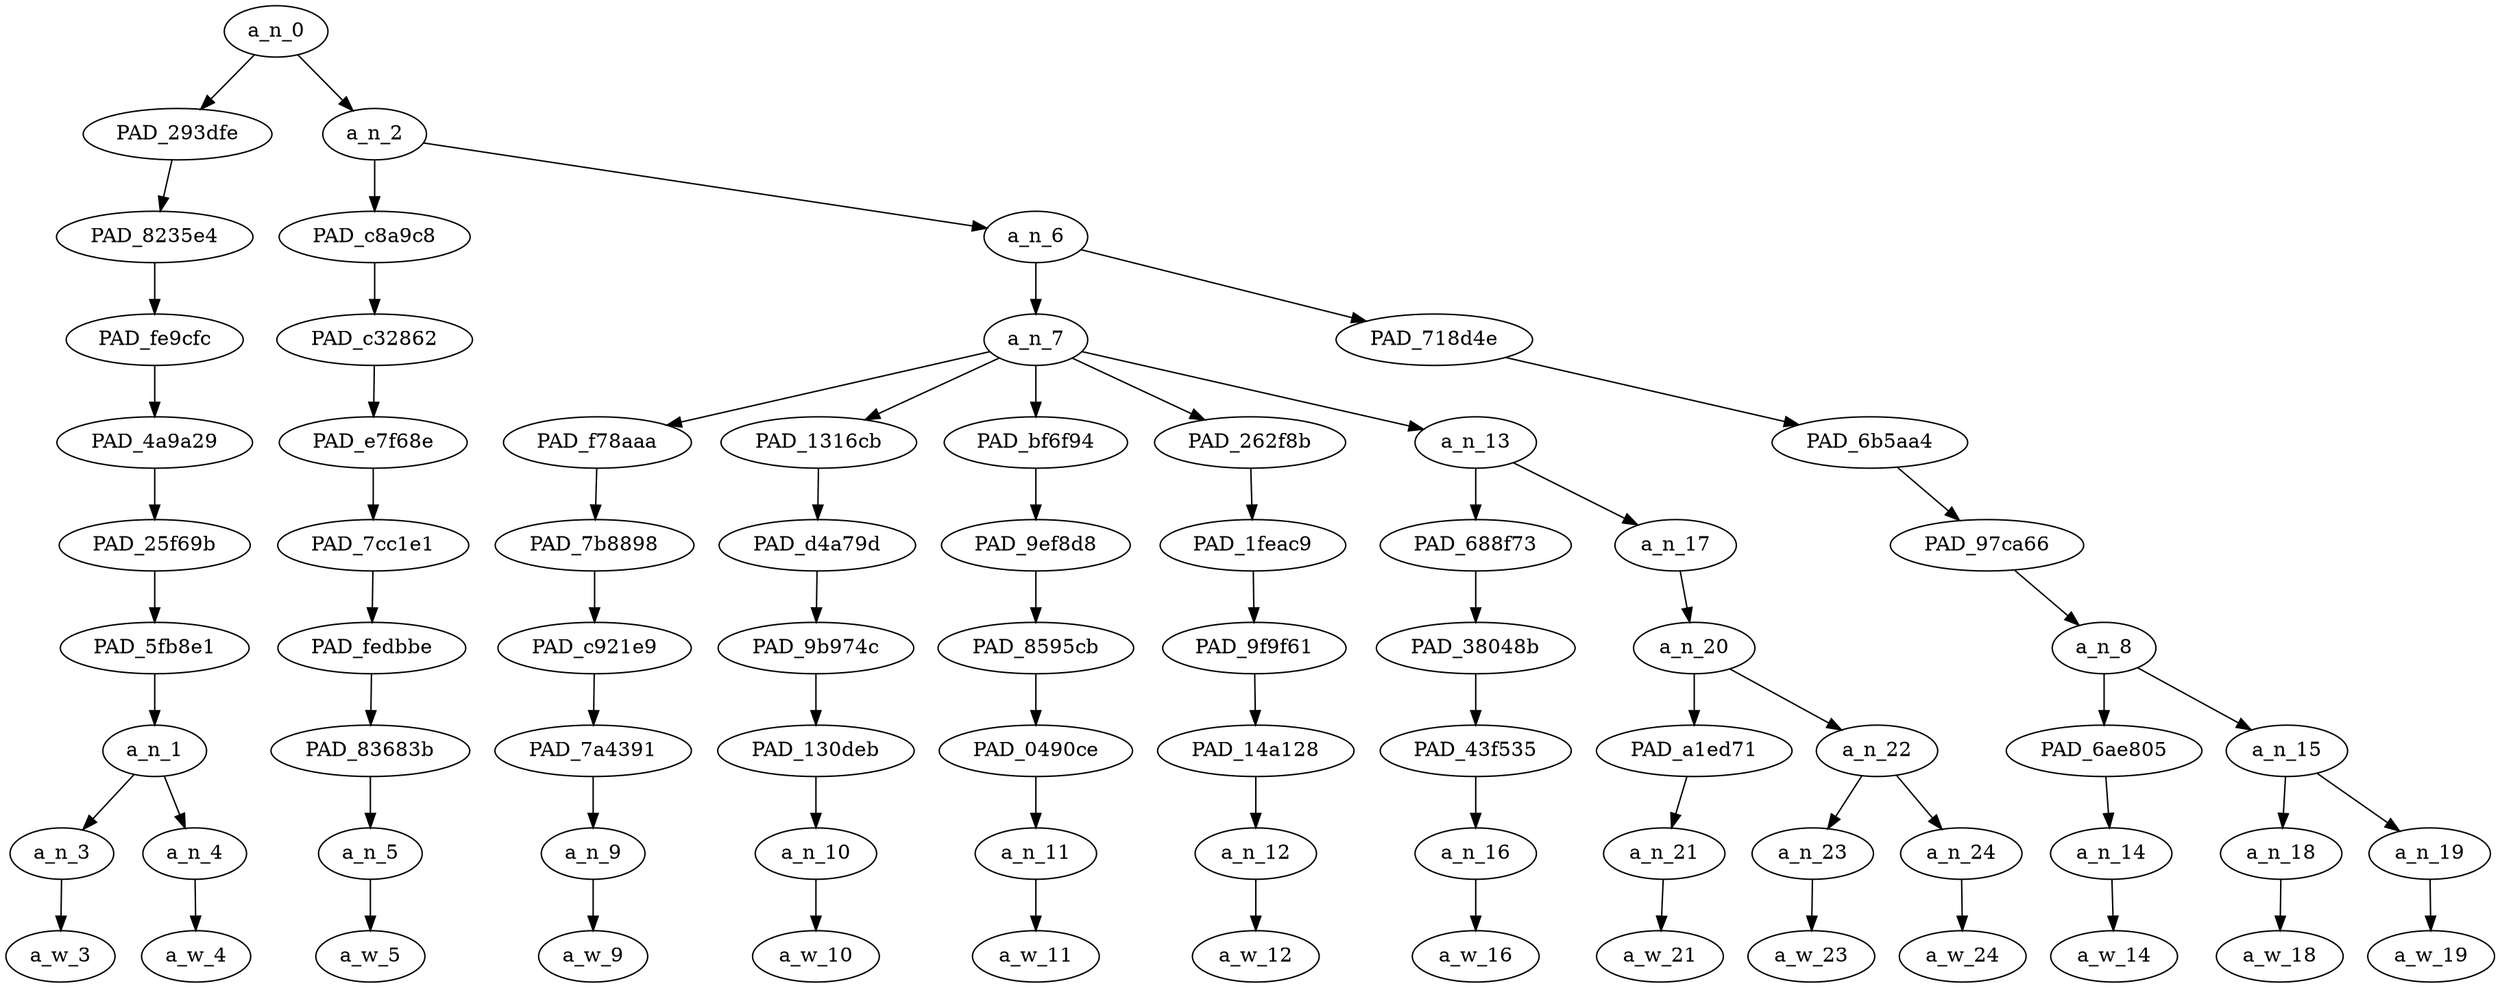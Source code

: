 strict digraph "" {
	a_n_0	[div_dir=1,
		index=0,
		level=9,
		pos="2.865625,9!",
		text_span="[0, 1, 2, 3, 4, 5, 6, 7, 8, 9, 10, 11, 12, 13]",
		value=1.00000002];
	PAD_293dfe	[div_dir=1,
		index=0,
		level=8,
		pos="0.5,8!",
		text_span="[0, 1]",
		value=0.17864524];
	a_n_0 -> PAD_293dfe;
	a_n_2	[div_dir=1,
		index=1,
		level=8,
		pos="5.23125,8!",
		text_span="[2, 3, 4, 5, 6, 7, 8, 9, 10, 11, 12, 13]",
		value=0.81977259];
	a_n_0 -> a_n_2;
	PAD_8235e4	[div_dir=1,
		index=0,
		level=7,
		pos="0.5,7!",
		text_span="[0, 1]",
		value=0.17864524];
	PAD_293dfe -> PAD_8235e4;
	PAD_fe9cfc	[div_dir=1,
		index=0,
		level=6,
		pos="0.5,6!",
		text_span="[0, 1]",
		value=0.17864524];
	PAD_8235e4 -> PAD_fe9cfc;
	PAD_4a9a29	[div_dir=1,
		index=0,
		level=5,
		pos="0.5,5!",
		text_span="[0, 1]",
		value=0.17864524];
	PAD_fe9cfc -> PAD_4a9a29;
	PAD_25f69b	[div_dir=1,
		index=0,
		level=4,
		pos="0.5,4!",
		text_span="[0, 1]",
		value=0.17864524];
	PAD_4a9a29 -> PAD_25f69b;
	PAD_5fb8e1	[div_dir=1,
		index=0,
		level=3,
		pos="0.5,3!",
		text_span="[0, 1]",
		value=0.17864524];
	PAD_25f69b -> PAD_5fb8e1;
	a_n_1	[div_dir=1,
		index=0,
		level=2,
		pos="0.5,2!",
		text_span="[0, 1]",
		value=0.17864524];
	PAD_5fb8e1 -> a_n_1;
	a_n_3	[div_dir=1,
		index=0,
		level=1,
		pos="0.0,1!",
		text_span="[0]",
		value=0.07625628];
	a_n_1 -> a_n_3;
	a_n_4	[div_dir=1,
		index=1,
		level=1,
		pos="1.0,1!",
		text_span="[1]",
		value=0.10165704];
	a_n_1 -> a_n_4;
	a_w_3	[div_dir=0,
		index=0,
		level=0,
		pos="0,0!",
		text_span="[0]",
		value=my];
	a_n_3 -> a_w_3;
	a_w_4	[div_dir=0,
		index=1,
		level=0,
		pos="1,0!",
		text_span="[1]",
		value=cat];
	a_n_4 -> a_w_4;
	PAD_c8a9c8	[div_dir=-1,
		index=1,
		level=7,
		pos="2.0,7!",
		text_span="[2]",
		value=0.05547429];
	a_n_2 -> PAD_c8a9c8;
	a_n_6	[div_dir=1,
		index=2,
		level=7,
		pos="8.4625,7!",
		text_span="[3, 4, 5, 6, 7, 8, 9, 10, 11, 12, 13]",
		value=0.76288584];
	a_n_2 -> a_n_6;
	PAD_c32862	[div_dir=-1,
		index=1,
		level=6,
		pos="2.0,6!",
		text_span="[2]",
		value=0.05547429];
	PAD_c8a9c8 -> PAD_c32862;
	PAD_e7f68e	[div_dir=-1,
		index=1,
		level=5,
		pos="2.0,5!",
		text_span="[2]",
		value=0.05547429];
	PAD_c32862 -> PAD_e7f68e;
	PAD_7cc1e1	[div_dir=-1,
		index=1,
		level=4,
		pos="2.0,4!",
		text_span="[2]",
		value=0.05547429];
	PAD_e7f68e -> PAD_7cc1e1;
	PAD_fedbbe	[div_dir=-1,
		index=1,
		level=3,
		pos="2.0,3!",
		text_span="[2]",
		value=0.05547429];
	PAD_7cc1e1 -> PAD_fedbbe;
	PAD_83683b	[div_dir=-1,
		index=1,
		level=2,
		pos="2.0,2!",
		text_span="[2]",
		value=0.05547429];
	PAD_fedbbe -> PAD_83683b;
	a_n_5	[div_dir=-1,
		index=2,
		level=1,
		pos="2.0,1!",
		text_span="[2]",
		value=0.05547429];
	PAD_83683b -> a_n_5;
	a_w_5	[div_dir=0,
		index=2,
		level=0,
		pos="2,0!",
		text_span="[2]",
		value=is];
	a_n_5 -> a_w_5;
	a_n_7	[div_dir=1,
		index=2,
		level=6,
		pos="5.175,6!",
		text_span="[3, 4, 5, 6, 7, 8, 9, 10]",
		value=0.32173277];
	a_n_6 -> a_n_7;
	PAD_718d4e	[div_dir=1,
		index=3,
		level=6,
		pos="11.75,6!",
		text_span="[11, 12, 13]",
		value=0.43964201];
	a_n_6 -> PAD_718d4e;
	PAD_f78aaa	[div_dir=1,
		index=2,
		level=5,
		pos="3.0,5!",
		text_span="[3]",
		value=0.04155612];
	a_n_7 -> PAD_f78aaa;
	PAD_1316cb	[div_dir=1,
		index=3,
		level=5,
		pos="4.0,5!",
		text_span="[4]",
		value=0.05219679];
	a_n_7 -> PAD_1316cb;
	PAD_bf6f94	[div_dir=-1,
		index=4,
		level=5,
		pos="5.0,5!",
		text_span="[5]",
		value=0.03336857];
	a_n_7 -> PAD_bf6f94;
	PAD_262f8b	[div_dir=1,
		index=5,
		level=5,
		pos="6.0,5!",
		text_span="[6]",
		value=0.03644154];
	a_n_7 -> PAD_262f8b;
	a_n_13	[div_dir=1,
		index=6,
		level=5,
		pos="7.875,5!",
		text_span="[7, 8, 9, 10]",
		value=0.15794410];
	a_n_7 -> a_n_13;
	PAD_7b8898	[div_dir=1,
		index=2,
		level=4,
		pos="3.0,4!",
		text_span="[3]",
		value=0.04155612];
	PAD_f78aaa -> PAD_7b8898;
	PAD_c921e9	[div_dir=1,
		index=2,
		level=3,
		pos="3.0,3!",
		text_span="[3]",
		value=0.04155612];
	PAD_7b8898 -> PAD_c921e9;
	PAD_7a4391	[div_dir=1,
		index=2,
		level=2,
		pos="3.0,2!",
		text_span="[3]",
		value=0.04155612];
	PAD_c921e9 -> PAD_7a4391;
	a_n_9	[div_dir=1,
		index=3,
		level=1,
		pos="3.0,1!",
		text_span="[3]",
		value=0.04155612];
	PAD_7a4391 -> a_n_9;
	a_w_9	[div_dir=0,
		index=3,
		level=0,
		pos="3,0!",
		text_span="[3]",
		value=more];
	a_n_9 -> a_w_9;
	PAD_d4a79d	[div_dir=1,
		index=3,
		level=4,
		pos="4.0,4!",
		text_span="[4]",
		value=0.05219679];
	PAD_1316cb -> PAD_d4a79d;
	PAD_9b974c	[div_dir=1,
		index=3,
		level=3,
		pos="4.0,3!",
		text_span="[4]",
		value=0.05219679];
	PAD_d4a79d -> PAD_9b974c;
	PAD_130deb	[div_dir=1,
		index=3,
		level=2,
		pos="4.0,2!",
		text_span="[4]",
		value=0.05219679];
	PAD_9b974c -> PAD_130deb;
	a_n_10	[div_dir=1,
		index=4,
		level=1,
		pos="4.0,1!",
		text_span="[4]",
		value=0.05219679];
	PAD_130deb -> a_n_10;
	a_w_10	[div_dir=0,
		index=4,
		level=0,
		pos="4,0!",
		text_span="[4]",
		value=intelligent];
	a_n_10 -> a_w_10;
	PAD_9ef8d8	[div_dir=-1,
		index=4,
		level=4,
		pos="5.0,4!",
		text_span="[5]",
		value=0.03336857];
	PAD_bf6f94 -> PAD_9ef8d8;
	PAD_8595cb	[div_dir=-1,
		index=4,
		level=3,
		pos="5.0,3!",
		text_span="[5]",
		value=0.03336857];
	PAD_9ef8d8 -> PAD_8595cb;
	PAD_0490ce	[div_dir=-1,
		index=4,
		level=2,
		pos="5.0,2!",
		text_span="[5]",
		value=0.03336857];
	PAD_8595cb -> PAD_0490ce;
	a_n_11	[div_dir=-1,
		index=5,
		level=1,
		pos="5.0,1!",
		text_span="[5]",
		value=0.03336857];
	PAD_0490ce -> a_n_11;
	a_w_11	[div_dir=0,
		index=5,
		level=0,
		pos="5,0!",
		text_span="[5]",
		value=and];
	a_n_11 -> a_w_11;
	PAD_1feac9	[div_dir=1,
		index=5,
		level=4,
		pos="6.0,4!",
		text_span="[6]",
		value=0.03644154];
	PAD_262f8b -> PAD_1feac9;
	PAD_9f9f61	[div_dir=1,
		index=5,
		level=3,
		pos="6.0,3!",
		text_span="[6]",
		value=0.03644154];
	PAD_1feac9 -> PAD_9f9f61;
	PAD_14a128	[div_dir=1,
		index=5,
		level=2,
		pos="6.0,2!",
		text_span="[6]",
		value=0.03644154];
	PAD_9f9f61 -> PAD_14a128;
	a_n_12	[div_dir=1,
		index=6,
		level=1,
		pos="6.0,1!",
		text_span="[6]",
		value=0.03644154];
	PAD_14a128 -> a_n_12;
	a_w_12	[div_dir=0,
		index=6,
		level=0,
		pos="6,0!",
		text_span="[6]",
		value=capable];
	a_n_12 -> a_w_12;
	PAD_688f73	[div_dir=1,
		index=6,
		level=4,
		pos="7.0,4!",
		text_span="[7]",
		value=0.02774451];
	a_n_13 -> PAD_688f73;
	a_n_17	[div_dir=1,
		index=7,
		level=4,
		pos="8.75,4!",
		text_span="[8, 9, 10]",
		value=0.13012185];
	a_n_13 -> a_n_17;
	PAD_38048b	[div_dir=1,
		index=6,
		level=3,
		pos="7.0,3!",
		text_span="[7]",
		value=0.02774451];
	PAD_688f73 -> PAD_38048b;
	PAD_43f535	[div_dir=1,
		index=6,
		level=2,
		pos="7.0,2!",
		text_span="[7]",
		value=0.02774451];
	PAD_38048b -> PAD_43f535;
	a_n_16	[div_dir=1,
		index=7,
		level=1,
		pos="7.0,1!",
		text_span="[7]",
		value=0.02774451];
	PAD_43f535 -> a_n_16;
	a_w_16	[div_dir=0,
		index=7,
		level=0,
		pos="7,0!",
		text_span="[7]",
		value=of];
	a_n_16 -> a_w_16;
	a_n_20	[div_dir=1,
		index=7,
		level=3,
		pos="8.75,3!",
		text_span="[8, 9, 10]",
		value=0.13005732];
	a_n_17 -> a_n_20;
	PAD_a1ed71	[div_dir=-1,
		index=7,
		level=2,
		pos="8.0,2!",
		text_span="[8]",
		value=0.03330629];
	a_n_20 -> PAD_a1ed71;
	a_n_22	[div_dir=1,
		index=8,
		level=2,
		pos="9.5,2!",
		text_span="[9, 10]",
		value=0.09668650];
	a_n_20 -> a_n_22;
	a_n_21	[div_dir=-1,
		index=8,
		level=1,
		pos="8.0,1!",
		text_span="[8]",
		value=0.03330629];
	PAD_a1ed71 -> a_n_21;
	a_w_21	[div_dir=0,
		index=8,
		level=0,
		pos="8,0!",
		text_span="[8]",
		value=feeling];
	a_n_21 -> a_w_21;
	a_n_23	[div_dir=1,
		index=9,
		level=1,
		pos="9.0,1!",
		text_span="[9]",
		value=0.04841743];
	a_n_22 -> a_n_23;
	a_n_24	[div_dir=-1,
		index=10,
		level=1,
		pos="10.0,1!",
		text_span="[10]",
		value=0.04818804];
	a_n_22 -> a_n_24;
	a_w_23	[div_dir=0,
		index=9,
		level=0,
		pos="9,0!",
		text_span="[9]",
		value=human];
	a_n_23 -> a_w_23;
	a_w_24	[div_dir=0,
		index=10,
		level=0,
		pos="10,0!",
		text_span="[10]",
		value=emotions];
	a_n_24 -> a_w_24;
	PAD_6b5aa4	[div_dir=1,
		index=7,
		level=5,
		pos="11.75,5!",
		text_span="[11, 12, 13]",
		value=0.43964201];
	PAD_718d4e -> PAD_6b5aa4;
	PAD_97ca66	[div_dir=1,
		index=8,
		level=4,
		pos="11.75,4!",
		text_span="[11, 12, 13]",
		value=0.43964201];
	PAD_6b5aa4 -> PAD_97ca66;
	a_n_8	[div_dir=1,
		index=8,
		level=3,
		pos="11.75,3!",
		text_span="[11, 12, 13]",
		value=0.43964201];
	PAD_97ca66 -> a_n_8;
	PAD_6ae805	[div_dir=1,
		index=9,
		level=2,
		pos="11.0,2!",
		text_span="[11]",
		value=0.04086357];
	a_n_8 -> PAD_6ae805;
	a_n_15	[div_dir=1,
		index=10,
		level=2,
		pos="12.5,2!",
		text_span="[12, 13]",
		value=0.39654551];
	a_n_8 -> a_n_15;
	a_n_14	[div_dir=1,
		index=11,
		level=1,
		pos="11.0,1!",
		text_span="[11]",
		value=0.04086357];
	PAD_6ae805 -> a_n_14;
	a_w_14	[div_dir=0,
		index=11,
		level=0,
		pos="11,0!",
		text_span="[11]",
		value=than];
	a_n_14 -> a_w_14;
	a_n_18	[div_dir=1,
		index=12,
		level=1,
		pos="12.0,1!",
		text_span="[12]",
		value=0.06264029];
	a_n_15 -> a_n_18;
	a_n_19	[div_dir=1,
		index=13,
		level=1,
		pos="13.0,1!",
		text_span="[13]",
		value=0.33139557];
	a_n_15 -> a_n_19;
	a_w_18	[div_dir=0,
		index=12,
		level=0,
		pos="12,0!",
		text_span="[12]",
		value=a];
	a_n_18 -> a_w_18;
	a_w_19	[div_dir=0,
		index=13,
		level=0,
		pos="13,0!",
		text_span="[13]",
		value=nigger];
	a_n_19 -> a_w_19;
}
